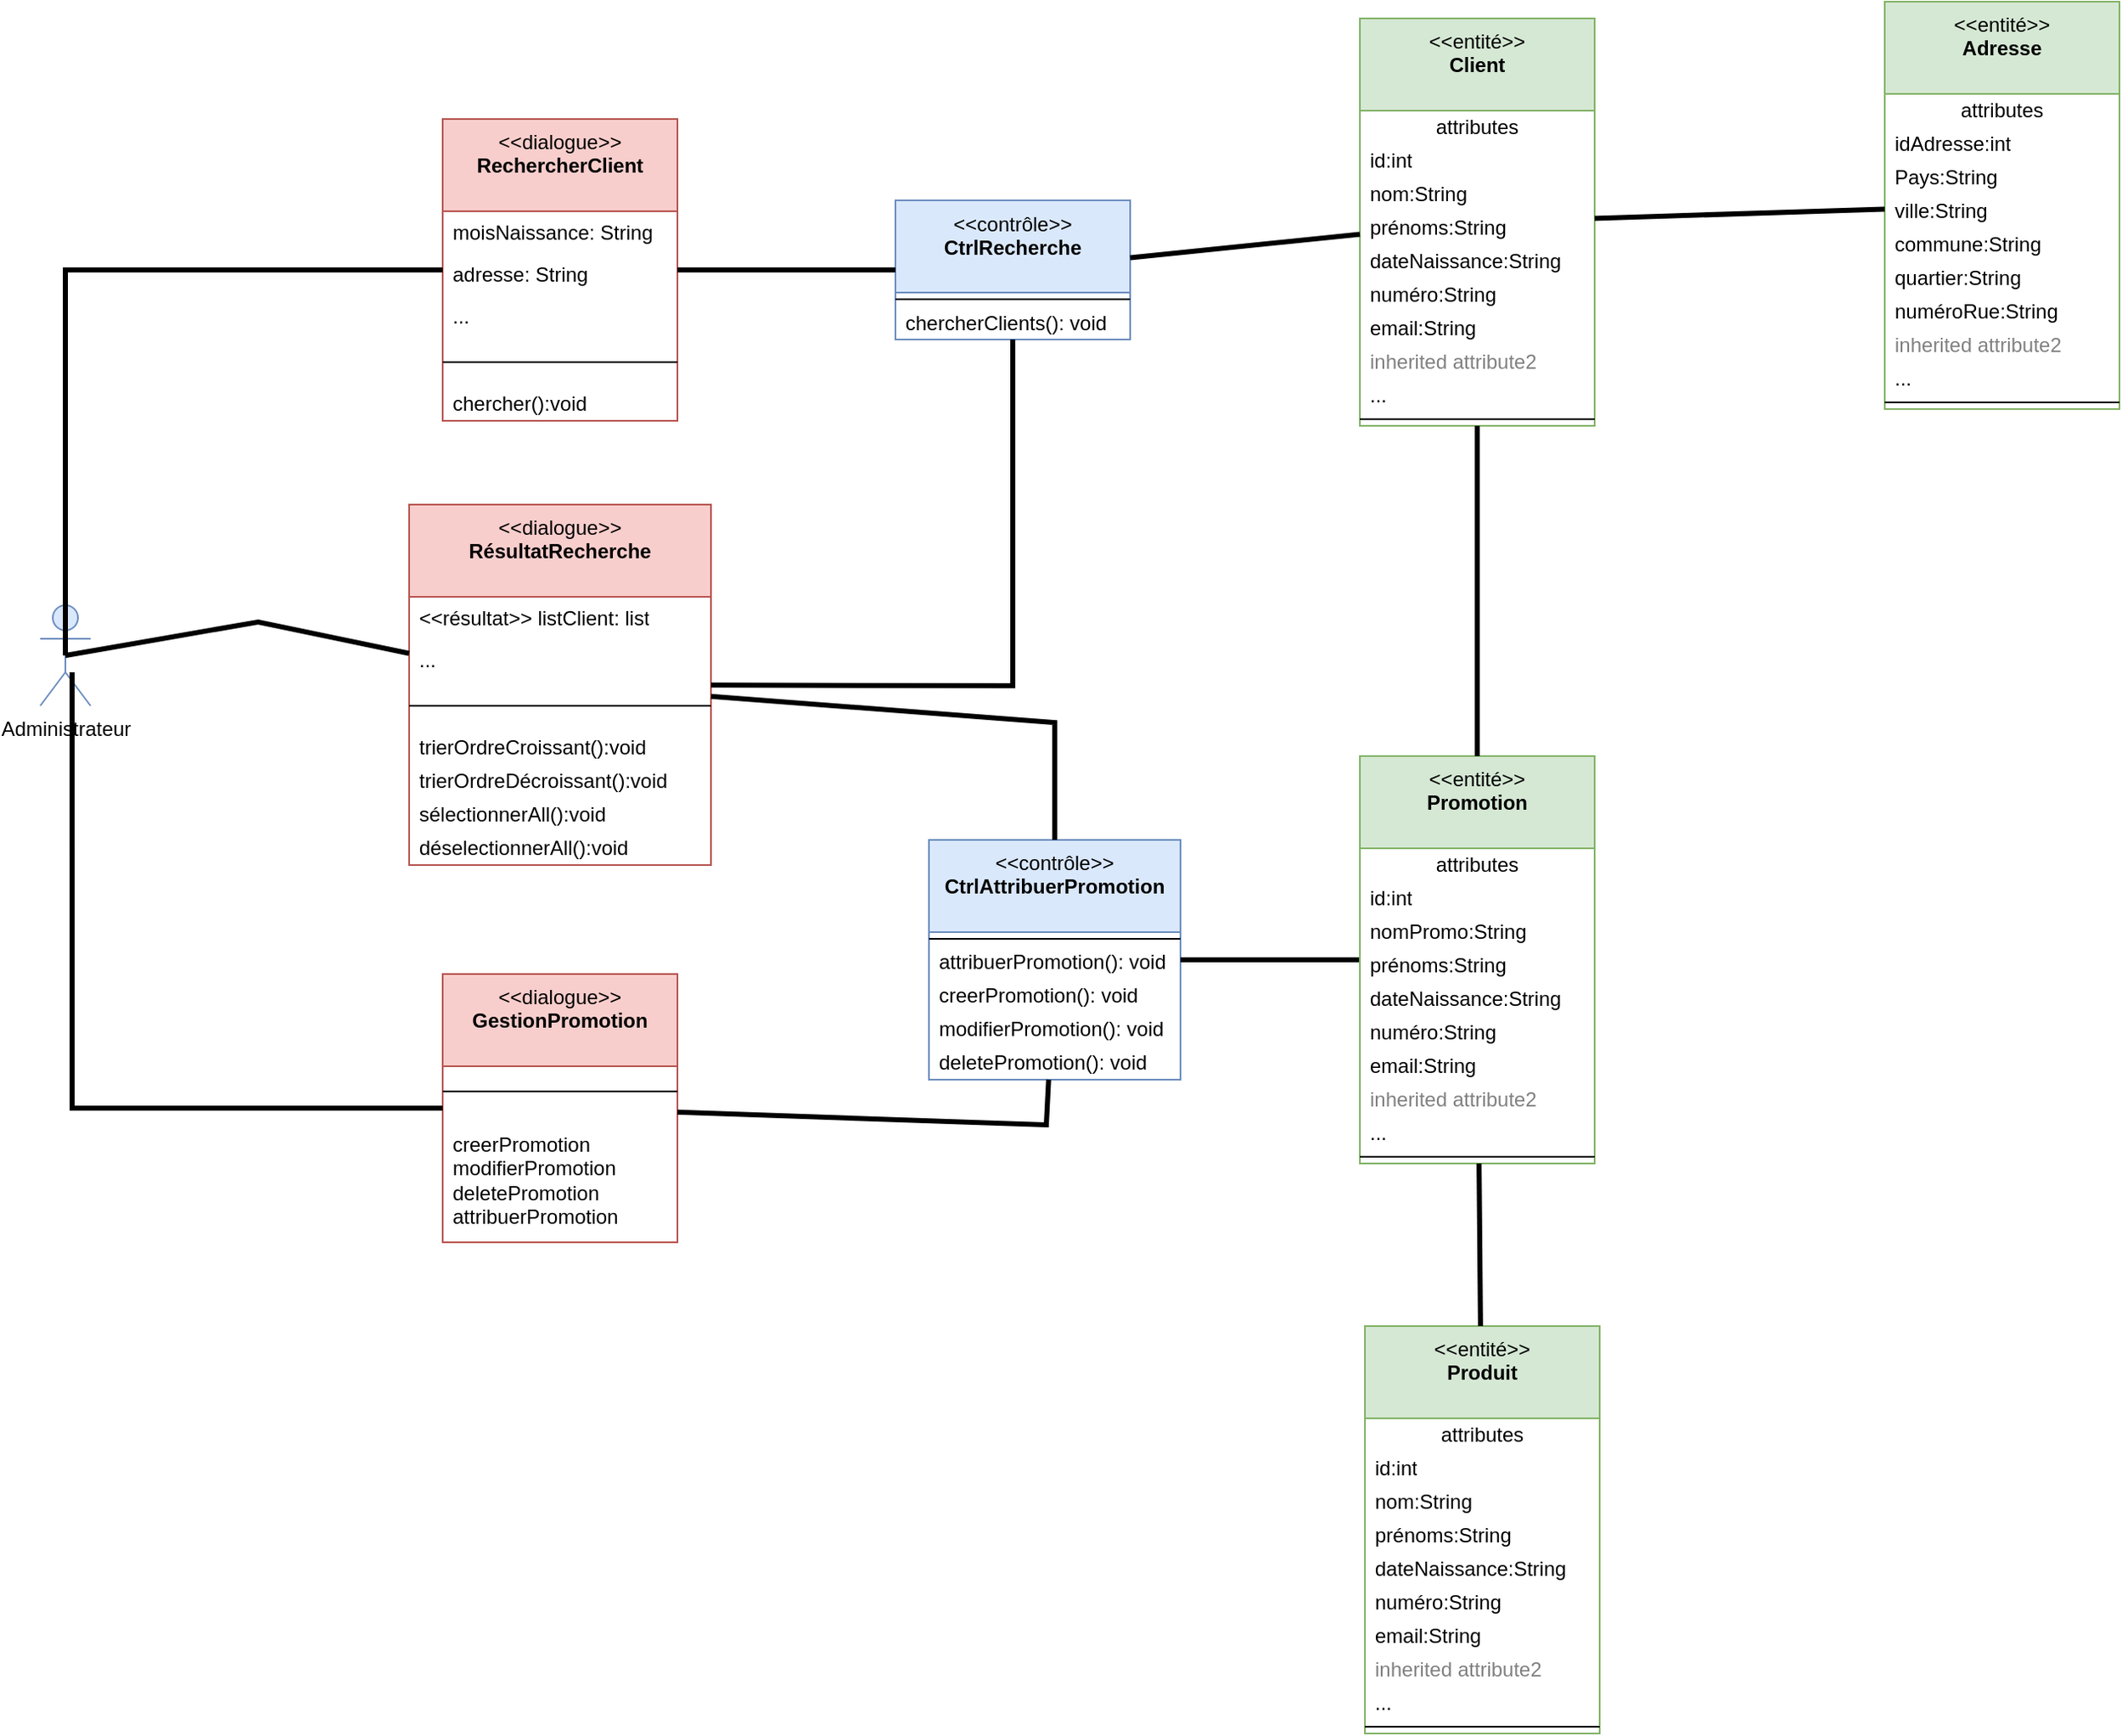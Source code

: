 <mxfile version="21.6.6" type="github">
  <diagram name="Page-1" id="ahY943-MPQnTFEPD0U1o">
    <mxGraphModel dx="2607" dy="1580" grid="1" gridSize="10" guides="1" tooltips="1" connect="1" arrows="1" fold="1" page="1" pageScale="1" pageWidth="827" pageHeight="1169" math="0" shadow="0">
      <root>
        <mxCell id="0" />
        <mxCell id="1" parent="0" />
        <mxCell id="AcG3rtJJ_x_8f-vEFw6x-4" value="Administrateur" style="shape=umlActor;verticalLabelPosition=bottom;verticalAlign=top;html=1;fillColor=#dae8fc;strokeColor=#6c8ebf;" vertex="1" parent="1">
          <mxGeometry x="40" y="390" width="30" height="60" as="geometry" />
        </mxCell>
        <mxCell id="AcG3rtJJ_x_8f-vEFw6x-19" value="&amp;lt;&amp;lt;dialogue&amp;gt;&amp;gt;&lt;br&gt;&lt;b&gt;RechercherClient&lt;/b&gt;" style="swimlane;fontStyle=0;align=center;verticalAlign=top;childLayout=stackLayout;horizontal=1;startSize=55;horizontalStack=0;resizeParent=1;resizeParentMax=0;resizeLast=0;collapsible=0;marginBottom=0;html=1;whiteSpace=wrap;fillColor=#f8cecc;strokeColor=#b85450;" vertex="1" parent="1">
          <mxGeometry x="280" y="100" width="140" height="180" as="geometry" />
        </mxCell>
        <mxCell id="AcG3rtJJ_x_8f-vEFw6x-21" value="moisNaissance: String" style="text;html=1;strokeColor=none;fillColor=none;align=left;verticalAlign=middle;spacingLeft=4;spacingRight=4;overflow=hidden;rotatable=0;points=[[0,0.5],[1,0.5]];portConstraint=eastwest;whiteSpace=wrap;" vertex="1" parent="AcG3rtJJ_x_8f-vEFw6x-19">
          <mxGeometry y="55" width="140" height="25" as="geometry" />
        </mxCell>
        <mxCell id="AcG3rtJJ_x_8f-vEFw6x-30" value="adresse: String" style="text;html=1;strokeColor=none;fillColor=none;align=left;verticalAlign=middle;spacingLeft=4;spacingRight=4;overflow=hidden;rotatable=0;points=[[0,0.5],[1,0.5]];portConstraint=eastwest;whiteSpace=wrap;" vertex="1" parent="AcG3rtJJ_x_8f-vEFw6x-19">
          <mxGeometry y="80" width="140" height="25" as="geometry" />
        </mxCell>
        <mxCell id="AcG3rtJJ_x_8f-vEFw6x-31" value="..." style="text;html=1;strokeColor=none;fillColor=none;align=left;verticalAlign=middle;spacingLeft=4;spacingRight=4;overflow=hidden;rotatable=0;points=[[0,0.5],[1,0.5]];portConstraint=eastwest;whiteSpace=wrap;" vertex="1" parent="AcG3rtJJ_x_8f-vEFw6x-19">
          <mxGeometry y="105" width="140" height="25" as="geometry" />
        </mxCell>
        <mxCell id="AcG3rtJJ_x_8f-vEFw6x-24" value="" style="line;strokeWidth=1;fillColor=none;align=left;verticalAlign=middle;spacingTop=-1;spacingLeft=3;spacingRight=3;rotatable=0;labelPosition=right;points=[];portConstraint=eastwest;" vertex="1" parent="AcG3rtJJ_x_8f-vEFw6x-19">
          <mxGeometry y="130" width="140" height="30" as="geometry" />
        </mxCell>
        <mxCell id="AcG3rtJJ_x_8f-vEFw6x-26" value="chercher():void" style="text;html=1;strokeColor=none;fillColor=none;align=left;verticalAlign=middle;spacingLeft=4;spacingRight=4;overflow=hidden;rotatable=0;points=[[0,0.5],[1,0.5]];portConstraint=eastwest;whiteSpace=wrap;" vertex="1" parent="AcG3rtJJ_x_8f-vEFw6x-19">
          <mxGeometry y="160" width="140" height="20" as="geometry" />
        </mxCell>
        <mxCell id="AcG3rtJJ_x_8f-vEFw6x-33" value="&amp;lt;&amp;lt;dialogue&amp;gt;&amp;gt;&lt;br&gt;&lt;b&gt;RésultatRecherche&lt;/b&gt;" style="swimlane;fontStyle=0;align=center;verticalAlign=top;childLayout=stackLayout;horizontal=1;startSize=55;horizontalStack=0;resizeParent=1;resizeParentMax=0;resizeLast=0;collapsible=0;marginBottom=0;html=1;whiteSpace=wrap;fillColor=#f8cecc;strokeColor=#b85450;" vertex="1" parent="1">
          <mxGeometry x="260" y="330" width="180" height="215" as="geometry" />
        </mxCell>
        <mxCell id="AcG3rtJJ_x_8f-vEFw6x-34" value="&amp;lt;&amp;lt;résultat&amp;gt;&amp;gt; listClient: list" style="text;html=1;strokeColor=none;fillColor=none;align=left;verticalAlign=middle;spacingLeft=4;spacingRight=4;overflow=hidden;rotatable=0;points=[[0,0.5],[1,0.5]];portConstraint=eastwest;whiteSpace=wrap;" vertex="1" parent="AcG3rtJJ_x_8f-vEFw6x-33">
          <mxGeometry y="55" width="180" height="25" as="geometry" />
        </mxCell>
        <mxCell id="AcG3rtJJ_x_8f-vEFw6x-36" value="..." style="text;html=1;strokeColor=none;fillColor=none;align=left;verticalAlign=middle;spacingLeft=4;spacingRight=4;overflow=hidden;rotatable=0;points=[[0,0.5],[1,0.5]];portConstraint=eastwest;whiteSpace=wrap;" vertex="1" parent="AcG3rtJJ_x_8f-vEFw6x-33">
          <mxGeometry y="80" width="180" height="25" as="geometry" />
        </mxCell>
        <mxCell id="AcG3rtJJ_x_8f-vEFw6x-37" value="" style="line;strokeWidth=1;fillColor=none;align=left;verticalAlign=middle;spacingTop=-1;spacingLeft=3;spacingRight=3;rotatable=0;labelPosition=right;points=[];portConstraint=eastwest;" vertex="1" parent="AcG3rtJJ_x_8f-vEFw6x-33">
          <mxGeometry y="105" width="180" height="30" as="geometry" />
        </mxCell>
        <mxCell id="AcG3rtJJ_x_8f-vEFw6x-38" value="trierOrdreCroissant():void" style="text;html=1;strokeColor=none;fillColor=none;align=left;verticalAlign=middle;spacingLeft=4;spacingRight=4;overflow=hidden;rotatable=0;points=[[0,0.5],[1,0.5]];portConstraint=eastwest;whiteSpace=wrap;" vertex="1" parent="AcG3rtJJ_x_8f-vEFw6x-33">
          <mxGeometry y="135" width="180" height="20" as="geometry" />
        </mxCell>
        <mxCell id="AcG3rtJJ_x_8f-vEFw6x-40" value="trierOrdreDécroissant():void" style="text;html=1;strokeColor=none;fillColor=none;align=left;verticalAlign=middle;spacingLeft=4;spacingRight=4;overflow=hidden;rotatable=0;points=[[0,0.5],[1,0.5]];portConstraint=eastwest;whiteSpace=wrap;" vertex="1" parent="AcG3rtJJ_x_8f-vEFw6x-33">
          <mxGeometry y="155" width="180" height="20" as="geometry" />
        </mxCell>
        <mxCell id="AcG3rtJJ_x_8f-vEFw6x-41" value="sélectionnerAll():void" style="text;html=1;strokeColor=none;fillColor=none;align=left;verticalAlign=middle;spacingLeft=4;spacingRight=4;overflow=hidden;rotatable=0;points=[[0,0.5],[1,0.5]];portConstraint=eastwest;whiteSpace=wrap;" vertex="1" parent="AcG3rtJJ_x_8f-vEFw6x-33">
          <mxGeometry y="175" width="180" height="20" as="geometry" />
        </mxCell>
        <mxCell id="AcG3rtJJ_x_8f-vEFw6x-42" value="déselectionnerAll():void" style="text;html=1;strokeColor=none;fillColor=none;align=left;verticalAlign=middle;spacingLeft=4;spacingRight=4;overflow=hidden;rotatable=0;points=[[0,0.5],[1,0.5]];portConstraint=eastwest;whiteSpace=wrap;" vertex="1" parent="AcG3rtJJ_x_8f-vEFw6x-33">
          <mxGeometry y="195" width="180" height="20" as="geometry" />
        </mxCell>
        <mxCell id="AcG3rtJJ_x_8f-vEFw6x-43" value="&amp;lt;&amp;lt;contrôle&amp;gt;&amp;gt;&lt;br&gt;&lt;b&gt;CtrlRecherche&lt;/b&gt;" style="swimlane;fontStyle=0;align=center;verticalAlign=top;childLayout=stackLayout;horizontal=1;startSize=55;horizontalStack=0;resizeParent=1;resizeParentMax=0;resizeLast=0;collapsible=0;marginBottom=0;html=1;whiteSpace=wrap;fillColor=#dae8fc;strokeColor=#6c8ebf;" vertex="1" parent="1">
          <mxGeometry x="550" y="148.5" width="140" height="83" as="geometry" />
        </mxCell>
        <mxCell id="AcG3rtJJ_x_8f-vEFw6x-48" value="" style="line;strokeWidth=1;fillColor=none;align=left;verticalAlign=middle;spacingTop=-1;spacingLeft=3;spacingRight=3;rotatable=0;labelPosition=right;points=[];portConstraint=eastwest;" vertex="1" parent="AcG3rtJJ_x_8f-vEFw6x-43">
          <mxGeometry y="55" width="140" height="8" as="geometry" />
        </mxCell>
        <mxCell id="AcG3rtJJ_x_8f-vEFw6x-50" value="chercherClients(): void" style="text;html=1;strokeColor=none;fillColor=none;align=left;verticalAlign=middle;spacingLeft=4;spacingRight=4;overflow=hidden;rotatable=0;points=[[0,0.5],[1,0.5]];portConstraint=eastwest;whiteSpace=wrap;" vertex="1" parent="AcG3rtJJ_x_8f-vEFw6x-43">
          <mxGeometry y="63" width="140" height="20" as="geometry" />
        </mxCell>
        <mxCell id="AcG3rtJJ_x_8f-vEFw6x-53" value="" style="endArrow=none;startArrow=none;endFill=0;startFill=0;endSize=8;html=1;verticalAlign=bottom;labelBackgroundColor=none;strokeWidth=3;rounded=0;exitX=0.5;exitY=0.5;exitDx=0;exitDy=0;exitPerimeter=0;" edge="1" parent="1" source="AcG3rtJJ_x_8f-vEFw6x-4" target="AcG3rtJJ_x_8f-vEFw6x-33">
          <mxGeometry width="160" relative="1" as="geometry">
            <mxPoint x="50" y="560" as="sourcePoint" />
            <mxPoint x="210" y="560" as="targetPoint" />
            <Array as="points">
              <mxPoint x="170" y="400" />
            </Array>
          </mxGeometry>
        </mxCell>
        <mxCell id="AcG3rtJJ_x_8f-vEFw6x-54" value="" style="endArrow=none;startArrow=none;endFill=0;startFill=0;endSize=8;html=1;verticalAlign=bottom;labelBackgroundColor=none;strokeWidth=3;rounded=0;exitX=0.5;exitY=0.5;exitDx=0;exitDy=0;exitPerimeter=0;" edge="1" parent="1" source="AcG3rtJJ_x_8f-vEFw6x-4" target="AcG3rtJJ_x_8f-vEFw6x-19">
          <mxGeometry width="160" relative="1" as="geometry">
            <mxPoint x="100" y="340" as="sourcePoint" />
            <mxPoint x="260" y="340" as="targetPoint" />
            <Array as="points">
              <mxPoint x="55" y="190" />
            </Array>
          </mxGeometry>
        </mxCell>
        <mxCell id="AcG3rtJJ_x_8f-vEFw6x-55" value="" style="endArrow=none;startArrow=none;endFill=0;startFill=0;endSize=8;html=1;verticalAlign=bottom;labelBackgroundColor=none;strokeWidth=3;rounded=0;" edge="1" parent="1" source="AcG3rtJJ_x_8f-vEFw6x-19" target="AcG3rtJJ_x_8f-vEFw6x-43">
          <mxGeometry width="160" relative="1" as="geometry">
            <mxPoint x="450" y="330" as="sourcePoint" />
            <mxPoint x="610" y="330" as="targetPoint" />
          </mxGeometry>
        </mxCell>
        <mxCell id="AcG3rtJJ_x_8f-vEFw6x-57" value="&amp;lt;&amp;lt;entité&amp;gt;&amp;gt;&lt;br&gt;&lt;b&gt;Client&lt;/b&gt;" style="swimlane;fontStyle=0;align=center;verticalAlign=top;childLayout=stackLayout;horizontal=1;startSize=55;horizontalStack=0;resizeParent=1;resizeParentMax=0;resizeLast=0;collapsible=0;marginBottom=0;html=1;whiteSpace=wrap;fillColor=#d5e8d4;strokeColor=#82b366;" vertex="1" parent="1">
          <mxGeometry x="827" y="40" width="140" height="243" as="geometry" />
        </mxCell>
        <mxCell id="AcG3rtJJ_x_8f-vEFw6x-58" value="attributes" style="text;html=1;strokeColor=none;fillColor=none;align=center;verticalAlign=middle;spacingLeft=4;spacingRight=4;overflow=hidden;rotatable=0;points=[[0,0.5],[1,0.5]];portConstraint=eastwest;whiteSpace=wrap;" vertex="1" parent="AcG3rtJJ_x_8f-vEFw6x-57">
          <mxGeometry y="55" width="140" height="20" as="geometry" />
        </mxCell>
        <mxCell id="AcG3rtJJ_x_8f-vEFw6x-59" value="id:int" style="text;html=1;strokeColor=none;fillColor=none;align=left;verticalAlign=middle;spacingLeft=4;spacingRight=4;overflow=hidden;rotatable=0;points=[[0,0.5],[1,0.5]];portConstraint=eastwest;whiteSpace=wrap;" vertex="1" parent="AcG3rtJJ_x_8f-vEFw6x-57">
          <mxGeometry y="75" width="140" height="20" as="geometry" />
        </mxCell>
        <mxCell id="AcG3rtJJ_x_8f-vEFw6x-67" value="nom:String" style="text;html=1;strokeColor=none;fillColor=none;align=left;verticalAlign=middle;spacingLeft=4;spacingRight=4;overflow=hidden;rotatable=0;points=[[0,0.5],[1,0.5]];portConstraint=eastwest;whiteSpace=wrap;" vertex="1" parent="AcG3rtJJ_x_8f-vEFw6x-57">
          <mxGeometry y="95" width="140" height="20" as="geometry" />
        </mxCell>
        <mxCell id="AcG3rtJJ_x_8f-vEFw6x-65" value="prénoms:String" style="text;html=1;strokeColor=none;fillColor=none;align=left;verticalAlign=middle;spacingLeft=4;spacingRight=4;overflow=hidden;rotatable=0;points=[[0,0.5],[1,0.5]];portConstraint=eastwest;whiteSpace=wrap;" vertex="1" parent="AcG3rtJJ_x_8f-vEFw6x-57">
          <mxGeometry y="115" width="140" height="20" as="geometry" />
        </mxCell>
        <mxCell id="AcG3rtJJ_x_8f-vEFw6x-66" value="dateNaissance:String" style="text;html=1;strokeColor=none;fillColor=none;align=left;verticalAlign=middle;spacingLeft=4;spacingRight=4;overflow=hidden;rotatable=0;points=[[0,0.5],[1,0.5]];portConstraint=eastwest;whiteSpace=wrap;" vertex="1" parent="AcG3rtJJ_x_8f-vEFw6x-57">
          <mxGeometry y="135" width="140" height="20" as="geometry" />
        </mxCell>
        <mxCell id="AcG3rtJJ_x_8f-vEFw6x-68" value="numéro:String" style="text;html=1;strokeColor=none;fillColor=none;align=left;verticalAlign=middle;spacingLeft=4;spacingRight=4;overflow=hidden;rotatable=0;points=[[0,0.5],[1,0.5]];portConstraint=eastwest;whiteSpace=wrap;" vertex="1" parent="AcG3rtJJ_x_8f-vEFw6x-57">
          <mxGeometry y="155" width="140" height="20" as="geometry" />
        </mxCell>
        <mxCell id="AcG3rtJJ_x_8f-vEFw6x-69" value="email:String" style="text;html=1;strokeColor=none;fillColor=none;align=left;verticalAlign=middle;spacingLeft=4;spacingRight=4;overflow=hidden;rotatable=0;points=[[0,0.5],[1,0.5]];portConstraint=eastwest;whiteSpace=wrap;" vertex="1" parent="AcG3rtJJ_x_8f-vEFw6x-57">
          <mxGeometry y="175" width="140" height="20" as="geometry" />
        </mxCell>
        <mxCell id="AcG3rtJJ_x_8f-vEFw6x-60" value="inherited attribute2" style="text;html=1;strokeColor=none;fillColor=none;align=left;verticalAlign=middle;spacingLeft=4;spacingRight=4;overflow=hidden;rotatable=0;points=[[0,0.5],[1,0.5]];portConstraint=eastwest;fontColor=#808080;whiteSpace=wrap;" vertex="1" parent="AcG3rtJJ_x_8f-vEFw6x-57">
          <mxGeometry y="195" width="140" height="20" as="geometry" />
        </mxCell>
        <mxCell id="AcG3rtJJ_x_8f-vEFw6x-61" value="..." style="text;html=1;strokeColor=none;fillColor=none;align=left;verticalAlign=middle;spacingLeft=4;spacingRight=4;overflow=hidden;rotatable=0;points=[[0,0.5],[1,0.5]];portConstraint=eastwest;whiteSpace=wrap;" vertex="1" parent="AcG3rtJJ_x_8f-vEFw6x-57">
          <mxGeometry y="215" width="140" height="20" as="geometry" />
        </mxCell>
        <mxCell id="AcG3rtJJ_x_8f-vEFw6x-62" value="" style="line;strokeWidth=1;fillColor=none;align=left;verticalAlign=middle;spacingTop=-1;spacingLeft=3;spacingRight=3;rotatable=0;labelPosition=right;points=[];portConstraint=eastwest;" vertex="1" parent="AcG3rtJJ_x_8f-vEFw6x-57">
          <mxGeometry y="235" width="140" height="8" as="geometry" />
        </mxCell>
        <mxCell id="AcG3rtJJ_x_8f-vEFw6x-70" value="" style="endArrow=none;startArrow=none;endFill=0;startFill=0;endSize=8;html=1;verticalAlign=bottom;labelBackgroundColor=none;strokeWidth=3;rounded=0;" edge="1" parent="1" source="AcG3rtJJ_x_8f-vEFw6x-43" target="AcG3rtJJ_x_8f-vEFw6x-57">
          <mxGeometry width="160" relative="1" as="geometry">
            <mxPoint x="540" y="290" as="sourcePoint" />
            <mxPoint x="700" y="290" as="targetPoint" />
          </mxGeometry>
        </mxCell>
        <mxCell id="AcG3rtJJ_x_8f-vEFw6x-71" value="&amp;lt;&amp;lt;entité&amp;gt;&amp;gt;&lt;br&gt;&lt;b&gt;Adresse&lt;/b&gt;" style="swimlane;fontStyle=0;align=center;verticalAlign=top;childLayout=stackLayout;horizontal=1;startSize=55;horizontalStack=0;resizeParent=1;resizeParentMax=0;resizeLast=0;collapsible=0;marginBottom=0;html=1;whiteSpace=wrap;fillColor=#d5e8d4;strokeColor=#82b366;" vertex="1" parent="1">
          <mxGeometry x="1140" y="30" width="140" height="243" as="geometry" />
        </mxCell>
        <mxCell id="AcG3rtJJ_x_8f-vEFw6x-72" value="attributes" style="text;html=1;strokeColor=none;fillColor=none;align=center;verticalAlign=middle;spacingLeft=4;spacingRight=4;overflow=hidden;rotatable=0;points=[[0,0.5],[1,0.5]];portConstraint=eastwest;whiteSpace=wrap;" vertex="1" parent="AcG3rtJJ_x_8f-vEFw6x-71">
          <mxGeometry y="55" width="140" height="20" as="geometry" />
        </mxCell>
        <mxCell id="AcG3rtJJ_x_8f-vEFw6x-73" value="idAdresse:int" style="text;html=1;strokeColor=none;fillColor=none;align=left;verticalAlign=middle;spacingLeft=4;spacingRight=4;overflow=hidden;rotatable=0;points=[[0,0.5],[1,0.5]];portConstraint=eastwest;whiteSpace=wrap;" vertex="1" parent="AcG3rtJJ_x_8f-vEFw6x-71">
          <mxGeometry y="75" width="140" height="20" as="geometry" />
        </mxCell>
        <mxCell id="AcG3rtJJ_x_8f-vEFw6x-74" value="Pays:String" style="text;html=1;strokeColor=none;fillColor=none;align=left;verticalAlign=middle;spacingLeft=4;spacingRight=4;overflow=hidden;rotatable=0;points=[[0,0.5],[1,0.5]];portConstraint=eastwest;whiteSpace=wrap;" vertex="1" parent="AcG3rtJJ_x_8f-vEFw6x-71">
          <mxGeometry y="95" width="140" height="20" as="geometry" />
        </mxCell>
        <mxCell id="AcG3rtJJ_x_8f-vEFw6x-75" value="ville:String" style="text;html=1;strokeColor=none;fillColor=none;align=left;verticalAlign=middle;spacingLeft=4;spacingRight=4;overflow=hidden;rotatable=0;points=[[0,0.5],[1,0.5]];portConstraint=eastwest;whiteSpace=wrap;" vertex="1" parent="AcG3rtJJ_x_8f-vEFw6x-71">
          <mxGeometry y="115" width="140" height="20" as="geometry" />
        </mxCell>
        <mxCell id="AcG3rtJJ_x_8f-vEFw6x-76" value="commune:String" style="text;html=1;strokeColor=none;fillColor=none;align=left;verticalAlign=middle;spacingLeft=4;spacingRight=4;overflow=hidden;rotatable=0;points=[[0,0.5],[1,0.5]];portConstraint=eastwest;whiteSpace=wrap;" vertex="1" parent="AcG3rtJJ_x_8f-vEFw6x-71">
          <mxGeometry y="135" width="140" height="20" as="geometry" />
        </mxCell>
        <mxCell id="AcG3rtJJ_x_8f-vEFw6x-77" value="quartier:String" style="text;html=1;strokeColor=none;fillColor=none;align=left;verticalAlign=middle;spacingLeft=4;spacingRight=4;overflow=hidden;rotatable=0;points=[[0,0.5],[1,0.5]];portConstraint=eastwest;whiteSpace=wrap;" vertex="1" parent="AcG3rtJJ_x_8f-vEFw6x-71">
          <mxGeometry y="155" width="140" height="20" as="geometry" />
        </mxCell>
        <mxCell id="AcG3rtJJ_x_8f-vEFw6x-78" value="numéroRue:String" style="text;html=1;strokeColor=none;fillColor=none;align=left;verticalAlign=middle;spacingLeft=4;spacingRight=4;overflow=hidden;rotatable=0;points=[[0,0.5],[1,0.5]];portConstraint=eastwest;whiteSpace=wrap;" vertex="1" parent="AcG3rtJJ_x_8f-vEFw6x-71">
          <mxGeometry y="175" width="140" height="20" as="geometry" />
        </mxCell>
        <mxCell id="AcG3rtJJ_x_8f-vEFw6x-79" value="inherited attribute2" style="text;html=1;strokeColor=none;fillColor=none;align=left;verticalAlign=middle;spacingLeft=4;spacingRight=4;overflow=hidden;rotatable=0;points=[[0,0.5],[1,0.5]];portConstraint=eastwest;fontColor=#808080;whiteSpace=wrap;" vertex="1" parent="AcG3rtJJ_x_8f-vEFw6x-71">
          <mxGeometry y="195" width="140" height="20" as="geometry" />
        </mxCell>
        <mxCell id="AcG3rtJJ_x_8f-vEFw6x-80" value="..." style="text;html=1;strokeColor=none;fillColor=none;align=left;verticalAlign=middle;spacingLeft=4;spacingRight=4;overflow=hidden;rotatable=0;points=[[0,0.5],[1,0.5]];portConstraint=eastwest;whiteSpace=wrap;" vertex="1" parent="AcG3rtJJ_x_8f-vEFw6x-71">
          <mxGeometry y="215" width="140" height="20" as="geometry" />
        </mxCell>
        <mxCell id="AcG3rtJJ_x_8f-vEFw6x-81" value="" style="line;strokeWidth=1;fillColor=none;align=left;verticalAlign=middle;spacingTop=-1;spacingLeft=3;spacingRight=3;rotatable=0;labelPosition=right;points=[];portConstraint=eastwest;" vertex="1" parent="AcG3rtJJ_x_8f-vEFw6x-71">
          <mxGeometry y="235" width="140" height="8" as="geometry" />
        </mxCell>
        <mxCell id="AcG3rtJJ_x_8f-vEFw6x-82" value="" style="endArrow=none;startArrow=none;endFill=0;startFill=0;endSize=8;html=1;verticalAlign=bottom;labelBackgroundColor=none;strokeWidth=3;rounded=0;" edge="1" parent="1" source="AcG3rtJJ_x_8f-vEFw6x-57" target="AcG3rtJJ_x_8f-vEFw6x-71">
          <mxGeometry width="160" relative="1" as="geometry">
            <mxPoint x="540" y="290" as="sourcePoint" />
            <mxPoint x="700" y="290" as="targetPoint" />
          </mxGeometry>
        </mxCell>
        <mxCell id="AcG3rtJJ_x_8f-vEFw6x-84" value="" style="endArrow=none;startArrow=none;endFill=0;startFill=0;endSize=8;html=1;verticalAlign=bottom;labelBackgroundColor=none;strokeWidth=3;rounded=0;" edge="1" parent="1" source="AcG3rtJJ_x_8f-vEFw6x-33" target="AcG3rtJJ_x_8f-vEFw6x-43">
          <mxGeometry width="160" relative="1" as="geometry">
            <mxPoint x="540" y="290" as="sourcePoint" />
            <mxPoint x="700" y="290" as="targetPoint" />
            <Array as="points">
              <mxPoint x="620" y="438" />
            </Array>
          </mxGeometry>
        </mxCell>
        <mxCell id="AcG3rtJJ_x_8f-vEFw6x-85" value="&amp;lt;&amp;lt;contrôle&amp;gt;&amp;gt;&lt;br&gt;&lt;b&gt;CtrlAttribuerPromotion&lt;/b&gt;" style="swimlane;fontStyle=0;align=center;verticalAlign=top;childLayout=stackLayout;horizontal=1;startSize=55;horizontalStack=0;resizeParent=1;resizeParentMax=0;resizeLast=0;collapsible=0;marginBottom=0;html=1;whiteSpace=wrap;fillColor=#dae8fc;strokeColor=#6c8ebf;" vertex="1" parent="1">
          <mxGeometry x="570" y="530" width="150" height="143" as="geometry" />
        </mxCell>
        <mxCell id="AcG3rtJJ_x_8f-vEFw6x-86" value="" style="line;strokeWidth=1;fillColor=none;align=left;verticalAlign=middle;spacingTop=-1;spacingLeft=3;spacingRight=3;rotatable=0;labelPosition=right;points=[];portConstraint=eastwest;" vertex="1" parent="AcG3rtJJ_x_8f-vEFw6x-85">
          <mxGeometry y="55" width="150" height="8" as="geometry" />
        </mxCell>
        <mxCell id="AcG3rtJJ_x_8f-vEFw6x-87" value="attribuerPromotion(): void" style="text;html=1;strokeColor=none;fillColor=none;align=left;verticalAlign=middle;spacingLeft=4;spacingRight=4;overflow=hidden;rotatable=0;points=[[0,0.5],[1,0.5]];portConstraint=eastwest;whiteSpace=wrap;" vertex="1" parent="AcG3rtJJ_x_8f-vEFw6x-85">
          <mxGeometry y="63" width="150" height="20" as="geometry" />
        </mxCell>
        <mxCell id="AcG3rtJJ_x_8f-vEFw6x-97" value="creerPromotion(): void" style="text;html=1;strokeColor=none;fillColor=none;align=left;verticalAlign=middle;spacingLeft=4;spacingRight=4;overflow=hidden;rotatable=0;points=[[0,0.5],[1,0.5]];portConstraint=eastwest;whiteSpace=wrap;" vertex="1" parent="AcG3rtJJ_x_8f-vEFw6x-85">
          <mxGeometry y="83" width="150" height="20" as="geometry" />
        </mxCell>
        <mxCell id="AcG3rtJJ_x_8f-vEFw6x-98" value="modifierPromotion(): void" style="text;html=1;strokeColor=none;fillColor=none;align=left;verticalAlign=middle;spacingLeft=4;spacingRight=4;overflow=hidden;rotatable=0;points=[[0,0.5],[1,0.5]];portConstraint=eastwest;whiteSpace=wrap;" vertex="1" parent="AcG3rtJJ_x_8f-vEFw6x-85">
          <mxGeometry y="103" width="150" height="20" as="geometry" />
        </mxCell>
        <mxCell id="AcG3rtJJ_x_8f-vEFw6x-99" value="deletePromotion(): void" style="text;html=1;strokeColor=none;fillColor=none;align=left;verticalAlign=middle;spacingLeft=4;spacingRight=4;overflow=hidden;rotatable=0;points=[[0,0.5],[1,0.5]];portConstraint=eastwest;whiteSpace=wrap;" vertex="1" parent="AcG3rtJJ_x_8f-vEFw6x-85">
          <mxGeometry y="123" width="150" height="20" as="geometry" />
        </mxCell>
        <mxCell id="AcG3rtJJ_x_8f-vEFw6x-88" value="" style="endArrow=none;startArrow=none;endFill=0;startFill=0;endSize=8;html=1;verticalAlign=bottom;labelBackgroundColor=none;strokeWidth=3;rounded=0;" edge="1" parent="1" source="AcG3rtJJ_x_8f-vEFw6x-33" target="AcG3rtJJ_x_8f-vEFw6x-85">
          <mxGeometry width="160" relative="1" as="geometry">
            <mxPoint x="570" y="390" as="sourcePoint" />
            <mxPoint x="730" y="390" as="targetPoint" />
            <Array as="points">
              <mxPoint x="645" y="460" />
            </Array>
          </mxGeometry>
        </mxCell>
        <mxCell id="AcG3rtJJ_x_8f-vEFw6x-89" value="&amp;lt;&amp;lt;dialogue&amp;gt;&amp;gt;&lt;br&gt;&lt;b&gt;GestionPromotion&lt;/b&gt;" style="swimlane;fontStyle=0;align=center;verticalAlign=top;childLayout=stackLayout;horizontal=1;startSize=55;horizontalStack=0;resizeParent=1;resizeParentMax=0;resizeLast=0;collapsible=0;marginBottom=0;html=1;whiteSpace=wrap;fillColor=#f8cecc;strokeColor=#b85450;" vertex="1" parent="1">
          <mxGeometry x="280" y="610" width="140" height="160" as="geometry" />
        </mxCell>
        <mxCell id="AcG3rtJJ_x_8f-vEFw6x-93" value="" style="line;strokeWidth=1;fillColor=none;align=left;verticalAlign=middle;spacingTop=-1;spacingLeft=3;spacingRight=3;rotatable=0;labelPosition=right;points=[];portConstraint=eastwest;" vertex="1" parent="AcG3rtJJ_x_8f-vEFw6x-89">
          <mxGeometry y="55" width="140" height="30" as="geometry" />
        </mxCell>
        <mxCell id="AcG3rtJJ_x_8f-vEFw6x-94" value="creerPromotion&lt;br&gt;modifierPromotion&lt;br&gt;deletePromotion&lt;br&gt;attribuerPromotion" style="text;html=1;strokeColor=none;fillColor=none;align=left;verticalAlign=middle;spacingLeft=4;spacingRight=4;overflow=hidden;rotatable=0;points=[[0,0.5],[1,0.5]];portConstraint=eastwest;whiteSpace=wrap;" vertex="1" parent="AcG3rtJJ_x_8f-vEFw6x-89">
          <mxGeometry y="85" width="140" height="75" as="geometry" />
        </mxCell>
        <mxCell id="AcG3rtJJ_x_8f-vEFw6x-95" value="" style="endArrow=none;startArrow=none;endFill=0;startFill=0;endSize=8;html=1;verticalAlign=bottom;labelBackgroundColor=none;strokeWidth=3;rounded=0;exitX=0.633;exitY=0.667;exitDx=0;exitDy=0;exitPerimeter=0;" edge="1" parent="1" source="AcG3rtJJ_x_8f-vEFw6x-4" target="AcG3rtJJ_x_8f-vEFw6x-89">
          <mxGeometry width="160" relative="1" as="geometry">
            <mxPoint x="80" y="650" as="sourcePoint" />
            <mxPoint x="240" y="650" as="targetPoint" />
            <Array as="points">
              <mxPoint x="59" y="690" />
            </Array>
          </mxGeometry>
        </mxCell>
        <mxCell id="AcG3rtJJ_x_8f-vEFw6x-96" value="" style="endArrow=none;startArrow=none;endFill=0;startFill=0;endSize=8;html=1;verticalAlign=bottom;labelBackgroundColor=none;strokeWidth=3;rounded=0;" edge="1" parent="1" source="AcG3rtJJ_x_8f-vEFw6x-89" target="AcG3rtJJ_x_8f-vEFw6x-85">
          <mxGeometry width="160" relative="1" as="geometry">
            <mxPoint x="480" y="500" as="sourcePoint" />
            <mxPoint x="640" y="500" as="targetPoint" />
            <Array as="points">
              <mxPoint x="640" y="700" />
            </Array>
          </mxGeometry>
        </mxCell>
        <mxCell id="AcG3rtJJ_x_8f-vEFw6x-101" value="" style="endArrow=none;startArrow=none;endFill=0;startFill=0;endSize=8;html=1;verticalAlign=bottom;labelBackgroundColor=none;strokeWidth=3;rounded=0;" edge="1" parent="1" source="AcG3rtJJ_x_8f-vEFw6x-85" target="AcG3rtJJ_x_8f-vEFw6x-102">
          <mxGeometry width="160" relative="1" as="geometry">
            <mxPoint x="710" y="480" as="sourcePoint" />
            <mxPoint x="870" y="480" as="targetPoint" />
          </mxGeometry>
        </mxCell>
        <mxCell id="AcG3rtJJ_x_8f-vEFw6x-102" value="&amp;lt;&amp;lt;entité&amp;gt;&amp;gt;&lt;br&gt;&lt;b&gt;Promotion&lt;/b&gt;" style="swimlane;fontStyle=0;align=center;verticalAlign=top;childLayout=stackLayout;horizontal=1;startSize=55;horizontalStack=0;resizeParent=1;resizeParentMax=0;resizeLast=0;collapsible=0;marginBottom=0;html=1;whiteSpace=wrap;fillColor=#d5e8d4;strokeColor=#82b366;" vertex="1" parent="1">
          <mxGeometry x="827" y="480" width="140" height="243" as="geometry" />
        </mxCell>
        <mxCell id="AcG3rtJJ_x_8f-vEFw6x-103" value="attributes" style="text;html=1;strokeColor=none;fillColor=none;align=center;verticalAlign=middle;spacingLeft=4;spacingRight=4;overflow=hidden;rotatable=0;points=[[0,0.5],[1,0.5]];portConstraint=eastwest;whiteSpace=wrap;" vertex="1" parent="AcG3rtJJ_x_8f-vEFw6x-102">
          <mxGeometry y="55" width="140" height="20" as="geometry" />
        </mxCell>
        <mxCell id="AcG3rtJJ_x_8f-vEFw6x-104" value="id:int" style="text;html=1;strokeColor=none;fillColor=none;align=left;verticalAlign=middle;spacingLeft=4;spacingRight=4;overflow=hidden;rotatable=0;points=[[0,0.5],[1,0.5]];portConstraint=eastwest;whiteSpace=wrap;" vertex="1" parent="AcG3rtJJ_x_8f-vEFw6x-102">
          <mxGeometry y="75" width="140" height="20" as="geometry" />
        </mxCell>
        <mxCell id="AcG3rtJJ_x_8f-vEFw6x-105" value="nomPromo:String" style="text;html=1;strokeColor=none;fillColor=none;align=left;verticalAlign=middle;spacingLeft=4;spacingRight=4;overflow=hidden;rotatable=0;points=[[0,0.5],[1,0.5]];portConstraint=eastwest;whiteSpace=wrap;" vertex="1" parent="AcG3rtJJ_x_8f-vEFw6x-102">
          <mxGeometry y="95" width="140" height="20" as="geometry" />
        </mxCell>
        <mxCell id="AcG3rtJJ_x_8f-vEFw6x-106" value="prénoms:String" style="text;html=1;strokeColor=none;fillColor=none;align=left;verticalAlign=middle;spacingLeft=4;spacingRight=4;overflow=hidden;rotatable=0;points=[[0,0.5],[1,0.5]];portConstraint=eastwest;whiteSpace=wrap;" vertex="1" parent="AcG3rtJJ_x_8f-vEFw6x-102">
          <mxGeometry y="115" width="140" height="20" as="geometry" />
        </mxCell>
        <mxCell id="AcG3rtJJ_x_8f-vEFw6x-107" value="dateNaissance:String" style="text;html=1;strokeColor=none;fillColor=none;align=left;verticalAlign=middle;spacingLeft=4;spacingRight=4;overflow=hidden;rotatable=0;points=[[0,0.5],[1,0.5]];portConstraint=eastwest;whiteSpace=wrap;" vertex="1" parent="AcG3rtJJ_x_8f-vEFw6x-102">
          <mxGeometry y="135" width="140" height="20" as="geometry" />
        </mxCell>
        <mxCell id="AcG3rtJJ_x_8f-vEFw6x-108" value="numéro:String" style="text;html=1;strokeColor=none;fillColor=none;align=left;verticalAlign=middle;spacingLeft=4;spacingRight=4;overflow=hidden;rotatable=0;points=[[0,0.5],[1,0.5]];portConstraint=eastwest;whiteSpace=wrap;" vertex="1" parent="AcG3rtJJ_x_8f-vEFw6x-102">
          <mxGeometry y="155" width="140" height="20" as="geometry" />
        </mxCell>
        <mxCell id="AcG3rtJJ_x_8f-vEFw6x-109" value="email:String" style="text;html=1;strokeColor=none;fillColor=none;align=left;verticalAlign=middle;spacingLeft=4;spacingRight=4;overflow=hidden;rotatable=0;points=[[0,0.5],[1,0.5]];portConstraint=eastwest;whiteSpace=wrap;" vertex="1" parent="AcG3rtJJ_x_8f-vEFw6x-102">
          <mxGeometry y="175" width="140" height="20" as="geometry" />
        </mxCell>
        <mxCell id="AcG3rtJJ_x_8f-vEFw6x-110" value="inherited attribute2" style="text;html=1;strokeColor=none;fillColor=none;align=left;verticalAlign=middle;spacingLeft=4;spacingRight=4;overflow=hidden;rotatable=0;points=[[0,0.5],[1,0.5]];portConstraint=eastwest;fontColor=#808080;whiteSpace=wrap;" vertex="1" parent="AcG3rtJJ_x_8f-vEFw6x-102">
          <mxGeometry y="195" width="140" height="20" as="geometry" />
        </mxCell>
        <mxCell id="AcG3rtJJ_x_8f-vEFw6x-111" value="..." style="text;html=1;strokeColor=none;fillColor=none;align=left;verticalAlign=middle;spacingLeft=4;spacingRight=4;overflow=hidden;rotatable=0;points=[[0,0.5],[1,0.5]];portConstraint=eastwest;whiteSpace=wrap;" vertex="1" parent="AcG3rtJJ_x_8f-vEFw6x-102">
          <mxGeometry y="215" width="140" height="20" as="geometry" />
        </mxCell>
        <mxCell id="AcG3rtJJ_x_8f-vEFw6x-112" value="" style="line;strokeWidth=1;fillColor=none;align=left;verticalAlign=middle;spacingTop=-1;spacingLeft=3;spacingRight=3;rotatable=0;labelPosition=right;points=[];portConstraint=eastwest;" vertex="1" parent="AcG3rtJJ_x_8f-vEFw6x-102">
          <mxGeometry y="235" width="140" height="8" as="geometry" />
        </mxCell>
        <mxCell id="AcG3rtJJ_x_8f-vEFw6x-113" value="" style="endArrow=none;startArrow=none;endFill=0;startFill=0;endSize=8;html=1;verticalAlign=bottom;labelBackgroundColor=none;strokeWidth=3;rounded=0;" edge="1" parent="1" source="AcG3rtJJ_x_8f-vEFw6x-57" target="AcG3rtJJ_x_8f-vEFw6x-102">
          <mxGeometry width="160" relative="1" as="geometry">
            <mxPoint x="870" y="410" as="sourcePoint" />
            <mxPoint x="1030" y="410" as="targetPoint" />
          </mxGeometry>
        </mxCell>
        <mxCell id="AcG3rtJJ_x_8f-vEFw6x-114" value="&amp;lt;&amp;lt;entité&amp;gt;&amp;gt;&lt;br&gt;&lt;b&gt;Produit&lt;/b&gt;" style="swimlane;fontStyle=0;align=center;verticalAlign=top;childLayout=stackLayout;horizontal=1;startSize=55;horizontalStack=0;resizeParent=1;resizeParentMax=0;resizeLast=0;collapsible=0;marginBottom=0;html=1;whiteSpace=wrap;fillColor=#d5e8d4;strokeColor=#82b366;" vertex="1" parent="1">
          <mxGeometry x="830" y="820" width="140" height="243" as="geometry" />
        </mxCell>
        <mxCell id="AcG3rtJJ_x_8f-vEFw6x-115" value="attributes" style="text;html=1;strokeColor=none;fillColor=none;align=center;verticalAlign=middle;spacingLeft=4;spacingRight=4;overflow=hidden;rotatable=0;points=[[0,0.5],[1,0.5]];portConstraint=eastwest;whiteSpace=wrap;" vertex="1" parent="AcG3rtJJ_x_8f-vEFw6x-114">
          <mxGeometry y="55" width="140" height="20" as="geometry" />
        </mxCell>
        <mxCell id="AcG3rtJJ_x_8f-vEFw6x-116" value="id:int" style="text;html=1;strokeColor=none;fillColor=none;align=left;verticalAlign=middle;spacingLeft=4;spacingRight=4;overflow=hidden;rotatable=0;points=[[0,0.5],[1,0.5]];portConstraint=eastwest;whiteSpace=wrap;" vertex="1" parent="AcG3rtJJ_x_8f-vEFw6x-114">
          <mxGeometry y="75" width="140" height="20" as="geometry" />
        </mxCell>
        <mxCell id="AcG3rtJJ_x_8f-vEFw6x-117" value="nom:String" style="text;html=1;strokeColor=none;fillColor=none;align=left;verticalAlign=middle;spacingLeft=4;spacingRight=4;overflow=hidden;rotatable=0;points=[[0,0.5],[1,0.5]];portConstraint=eastwest;whiteSpace=wrap;" vertex="1" parent="AcG3rtJJ_x_8f-vEFw6x-114">
          <mxGeometry y="95" width="140" height="20" as="geometry" />
        </mxCell>
        <mxCell id="AcG3rtJJ_x_8f-vEFw6x-118" value="prénoms:String" style="text;html=1;strokeColor=none;fillColor=none;align=left;verticalAlign=middle;spacingLeft=4;spacingRight=4;overflow=hidden;rotatable=0;points=[[0,0.5],[1,0.5]];portConstraint=eastwest;whiteSpace=wrap;" vertex="1" parent="AcG3rtJJ_x_8f-vEFw6x-114">
          <mxGeometry y="115" width="140" height="20" as="geometry" />
        </mxCell>
        <mxCell id="AcG3rtJJ_x_8f-vEFw6x-119" value="dateNaissance:String" style="text;html=1;strokeColor=none;fillColor=none;align=left;verticalAlign=middle;spacingLeft=4;spacingRight=4;overflow=hidden;rotatable=0;points=[[0,0.5],[1,0.5]];portConstraint=eastwest;whiteSpace=wrap;" vertex="1" parent="AcG3rtJJ_x_8f-vEFw6x-114">
          <mxGeometry y="135" width="140" height="20" as="geometry" />
        </mxCell>
        <mxCell id="AcG3rtJJ_x_8f-vEFw6x-120" value="numéro:String" style="text;html=1;strokeColor=none;fillColor=none;align=left;verticalAlign=middle;spacingLeft=4;spacingRight=4;overflow=hidden;rotatable=0;points=[[0,0.5],[1,0.5]];portConstraint=eastwest;whiteSpace=wrap;" vertex="1" parent="AcG3rtJJ_x_8f-vEFw6x-114">
          <mxGeometry y="155" width="140" height="20" as="geometry" />
        </mxCell>
        <mxCell id="AcG3rtJJ_x_8f-vEFw6x-121" value="email:String" style="text;html=1;strokeColor=none;fillColor=none;align=left;verticalAlign=middle;spacingLeft=4;spacingRight=4;overflow=hidden;rotatable=0;points=[[0,0.5],[1,0.5]];portConstraint=eastwest;whiteSpace=wrap;" vertex="1" parent="AcG3rtJJ_x_8f-vEFw6x-114">
          <mxGeometry y="175" width="140" height="20" as="geometry" />
        </mxCell>
        <mxCell id="AcG3rtJJ_x_8f-vEFw6x-122" value="inherited attribute2" style="text;html=1;strokeColor=none;fillColor=none;align=left;verticalAlign=middle;spacingLeft=4;spacingRight=4;overflow=hidden;rotatable=0;points=[[0,0.5],[1,0.5]];portConstraint=eastwest;fontColor=#808080;whiteSpace=wrap;" vertex="1" parent="AcG3rtJJ_x_8f-vEFw6x-114">
          <mxGeometry y="195" width="140" height="20" as="geometry" />
        </mxCell>
        <mxCell id="AcG3rtJJ_x_8f-vEFw6x-123" value="..." style="text;html=1;strokeColor=none;fillColor=none;align=left;verticalAlign=middle;spacingLeft=4;spacingRight=4;overflow=hidden;rotatable=0;points=[[0,0.5],[1,0.5]];portConstraint=eastwest;whiteSpace=wrap;" vertex="1" parent="AcG3rtJJ_x_8f-vEFw6x-114">
          <mxGeometry y="215" width="140" height="20" as="geometry" />
        </mxCell>
        <mxCell id="AcG3rtJJ_x_8f-vEFw6x-124" value="" style="line;strokeWidth=1;fillColor=none;align=left;verticalAlign=middle;spacingTop=-1;spacingLeft=3;spacingRight=3;rotatable=0;labelPosition=right;points=[];portConstraint=eastwest;" vertex="1" parent="AcG3rtJJ_x_8f-vEFw6x-114">
          <mxGeometry y="235" width="140" height="8" as="geometry" />
        </mxCell>
        <mxCell id="AcG3rtJJ_x_8f-vEFw6x-125" value="" style="endArrow=none;startArrow=none;endFill=0;startFill=0;endSize=8;html=1;verticalAlign=bottom;labelBackgroundColor=none;strokeWidth=3;rounded=0;" edge="1" parent="1" source="AcG3rtJJ_x_8f-vEFw6x-102" target="AcG3rtJJ_x_8f-vEFw6x-114">
          <mxGeometry width="160" relative="1" as="geometry">
            <mxPoint x="967" y="550" as="sourcePoint" />
            <mxPoint x="1127" y="550" as="targetPoint" />
          </mxGeometry>
        </mxCell>
      </root>
    </mxGraphModel>
  </diagram>
</mxfile>
